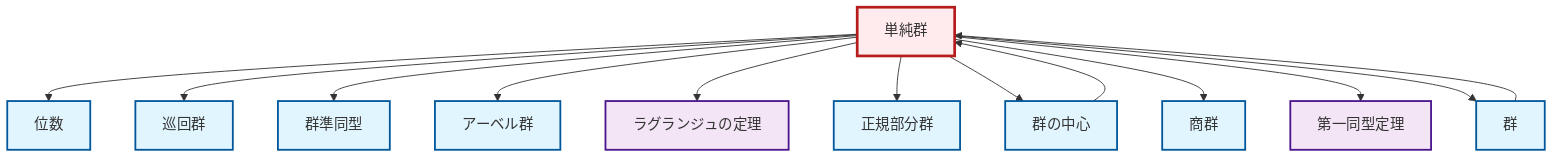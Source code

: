 graph TD
    classDef definition fill:#e1f5fe,stroke:#01579b,stroke-width:2px
    classDef theorem fill:#f3e5f5,stroke:#4a148c,stroke-width:2px
    classDef axiom fill:#fff3e0,stroke:#e65100,stroke-width:2px
    classDef example fill:#e8f5e9,stroke:#1b5e20,stroke-width:2px
    classDef current fill:#ffebee,stroke:#b71c1c,stroke-width:3px
    def-homomorphism["群準同型"]:::definition
    thm-lagrange["ラグランジュの定理"]:::theorem
    def-simple-group["単純群"]:::definition
    def-normal-subgroup["正規部分群"]:::definition
    def-cyclic-group["巡回群"]:::definition
    def-order["位数"]:::definition
    thm-first-isomorphism["第一同型定理"]:::theorem
    def-quotient-group["商群"]:::definition
    def-abelian-group["アーベル群"]:::definition
    def-group["群"]:::definition
    def-center-of-group["群の中心"]:::definition
    def-simple-group --> def-order
    def-simple-group --> def-cyclic-group
    def-simple-group --> def-homomorphism
    def-group --> def-simple-group
    def-simple-group --> def-abelian-group
    def-simple-group --> thm-lagrange
    def-simple-group --> def-normal-subgroup
    def-center-of-group --> def-simple-group
    def-simple-group --> def-center-of-group
    def-simple-group --> def-quotient-group
    def-simple-group --> thm-first-isomorphism
    def-simple-group --> def-group
    class def-simple-group current